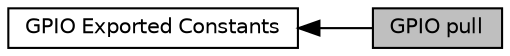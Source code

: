 digraph "GPIO pull"
{
  edge [fontname="Helvetica",fontsize="10",labelfontname="Helvetica",labelfontsize="10"];
  node [fontname="Helvetica",fontsize="10",shape=box];
  rankdir=LR;
  Node2 [label="GPIO Exported Constants",height=0.2,width=0.4,color="black", fillcolor="white", style="filled",URL="$group__GPIO__Exported__Constants.html",tooltip=" "];
  Node1 [label="GPIO pull",height=0.2,width=0.4,color="black", fillcolor="grey75", style="filled", fontcolor="black",tooltip="GPIO Pull-Up or Pull-Down Activation."];
  Node2->Node1 [shape=plaintext, dir="back", style="solid"];
}
